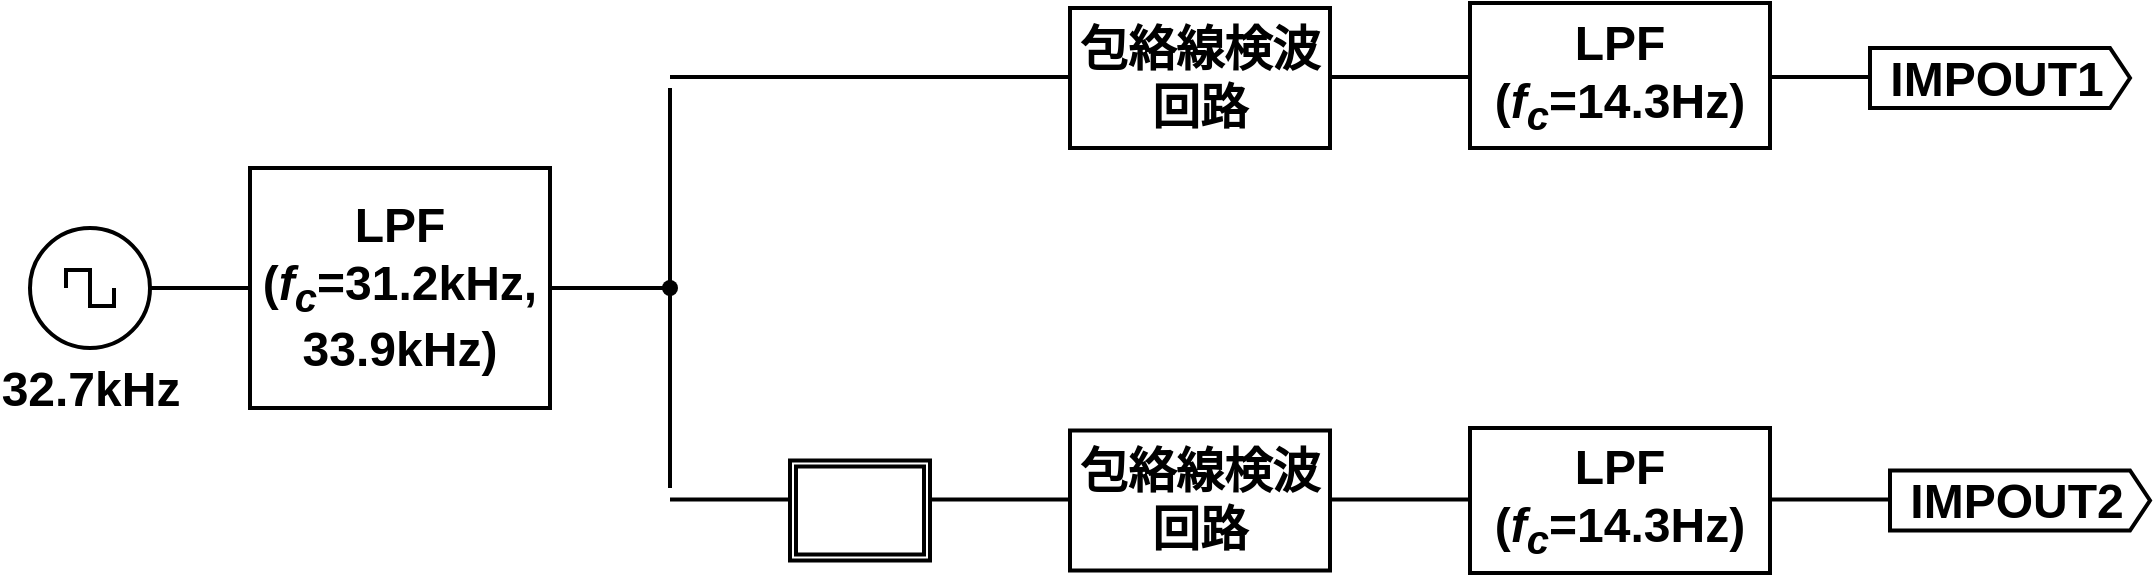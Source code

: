 <mxfile version="16.5.6" type="github">
  <diagram name="Page-1" id="7e0a89b8-554c-2b80-1dc8-d5c74ca68de4">
    <mxGraphModel dx="2062" dy="1150" grid="1" gridSize="10" guides="1" tooltips="1" connect="1" arrows="1" fold="1" page="1" pageScale="1" pageWidth="1100" pageHeight="850" background="none" math="0" shadow="0">
      <root>
        <mxCell id="0" />
        <mxCell id="1" parent="0" />
        <mxCell id="SErEzi4ScyLlZOu_YYUY-1" value="&lt;b&gt;&lt;font style=&quot;font-size: 24px&quot;&gt;32.7kHz&lt;/font&gt;&lt;/b&gt;" style="pointerEvents=1;verticalLabelPosition=bottom;shadow=0;dashed=0;align=center;html=1;verticalAlign=top;shape=mxgraph.electrical.signal_sources.source;aspect=fixed;points=[[0.5,0,0],[1,0.5,0],[0.5,1,0],[0,0.5,0]];elSignalType=square;strokeWidth=2;" vertex="1" parent="1">
          <mxGeometry x="30" y="280" width="60" height="60" as="geometry" />
        </mxCell>
        <mxCell id="SErEzi4ScyLlZOu_YYUY-2" value="&lt;div&gt;&lt;b&gt;LPF&lt;/b&gt;&lt;/div&gt;&lt;div&gt;&lt;b&gt;(&lt;i&gt;f&lt;sub&gt;c&lt;/sub&gt;&lt;/i&gt;=31.2kHz,&lt;/b&gt;&lt;/div&gt;&lt;div&gt;&lt;b&gt;33.9kHz)&lt;br&gt;&lt;/b&gt;&lt;/div&gt;" style="rounded=0;whiteSpace=wrap;html=1;fontSize=24;strokeWidth=2;" vertex="1" parent="1">
          <mxGeometry x="140" y="250" width="150" height="120" as="geometry" />
        </mxCell>
        <mxCell id="SErEzi4ScyLlZOu_YYUY-4" value="" style="endArrow=none;html=1;rounded=0;fontSize=24;strokeWidth=2;exitX=1;exitY=0.5;exitDx=0;exitDy=0;exitPerimeter=0;entryX=0;entryY=0.5;entryDx=0;entryDy=0;" edge="1" parent="1" source="SErEzi4ScyLlZOu_YYUY-1" target="SErEzi4ScyLlZOu_YYUY-2">
          <mxGeometry width="50" height="50" relative="1" as="geometry">
            <mxPoint x="90" y="450" as="sourcePoint" />
            <mxPoint x="140" y="400" as="targetPoint" />
          </mxGeometry>
        </mxCell>
        <mxCell id="SErEzi4ScyLlZOu_YYUY-6" value="" style="endArrow=none;html=1;rounded=0;fontSize=24;strokeWidth=2;entryX=1;entryY=0.5;entryDx=0;entryDy=0;" edge="1" parent="1" target="SErEzi4ScyLlZOu_YYUY-2">
          <mxGeometry width="50" height="50" relative="1" as="geometry">
            <mxPoint x="350" y="310" as="sourcePoint" />
            <mxPoint x="150" y="320" as="targetPoint" />
          </mxGeometry>
        </mxCell>
        <mxCell id="SErEzi4ScyLlZOu_YYUY-7" value="" style="endArrow=none;html=1;rounded=0;fontSize=24;strokeWidth=2;startArrow=none;" edge="1" parent="1" source="SErEzi4ScyLlZOu_YYUY-5">
          <mxGeometry width="50" height="50" relative="1" as="geometry">
            <mxPoint x="350" y="410" as="sourcePoint" />
            <mxPoint x="350" y="210" as="targetPoint" />
          </mxGeometry>
        </mxCell>
        <mxCell id="SErEzi4ScyLlZOu_YYUY-8" value="" style="endArrow=none;html=1;rounded=0;fontSize=24;strokeWidth=2;" edge="1" parent="1">
          <mxGeometry width="50" height="50" relative="1" as="geometry">
            <mxPoint x="960" y="415.75" as="sourcePoint" />
            <mxPoint x="350" y="415.75" as="targetPoint" />
          </mxGeometry>
        </mxCell>
        <mxCell id="SErEzi4ScyLlZOu_YYUY-9" value="" style="endArrow=none;html=1;rounded=0;fontSize=24;strokeWidth=2;entryX=1;entryY=0.5;entryDx=0;entryDy=0;" edge="1" parent="1">
          <mxGeometry width="50" height="50" relative="1" as="geometry">
            <mxPoint x="960" y="204.5" as="sourcePoint" />
            <mxPoint x="350" y="204.5" as="targetPoint" />
          </mxGeometry>
        </mxCell>
        <mxCell id="SErEzi4ScyLlZOu_YYUY-10" value="" style="shape=ext;double=1;rounded=0;whiteSpace=wrap;html=1;fontSize=24;strokeWidth=2;" vertex="1" parent="1">
          <mxGeometry x="410" y="396.25" width="70" height="50" as="geometry" />
        </mxCell>
        <mxCell id="SErEzi4ScyLlZOu_YYUY-11" value="&lt;b&gt;包絡線検波回路&lt;br&gt;&lt;/b&gt;" style="rounded=0;whiteSpace=wrap;html=1;fontSize=24;strokeWidth=2;" vertex="1" parent="1">
          <mxGeometry x="550" y="381.25" width="130" height="70" as="geometry" />
        </mxCell>
        <mxCell id="SErEzi4ScyLlZOu_YYUY-13" value="&lt;b&gt;包絡線検波回路&lt;br&gt;&lt;/b&gt;" style="rounded=0;whiteSpace=wrap;html=1;fontSize=24;strokeWidth=2;" vertex="1" parent="1">
          <mxGeometry x="550" y="170" width="130" height="70" as="geometry" />
        </mxCell>
        <mxCell id="SErEzi4ScyLlZOu_YYUY-5" value="" style="shape=waypoint;sketch=0;fillStyle=solid;size=6;pointerEvents=1;points=[];fillColor=none;resizable=0;rotatable=0;perimeter=centerPerimeter;snapToPoint=1;fontSize=24;strokeWidth=2;" vertex="1" parent="1">
          <mxGeometry x="330" y="290" width="40" height="40" as="geometry" />
        </mxCell>
        <mxCell id="SErEzi4ScyLlZOu_YYUY-14" value="" style="endArrow=none;html=1;rounded=0;fontSize=24;strokeWidth=2;" edge="1" parent="1" target="SErEzi4ScyLlZOu_YYUY-5">
          <mxGeometry width="50" height="50" relative="1" as="geometry">
            <mxPoint x="350" y="410" as="sourcePoint" />
            <mxPoint x="350" y="210" as="targetPoint" />
          </mxGeometry>
        </mxCell>
        <mxCell id="SErEzi4ScyLlZOu_YYUY-15" value="&lt;div&gt;&lt;b&gt;LPF&lt;/b&gt;&lt;/div&gt;&lt;div&gt;&lt;b&gt;(&lt;i&gt;f&lt;sub&gt;c&lt;/sub&gt;&lt;/i&gt;=14.3Hz)&lt;br&gt;&lt;/b&gt;&lt;/div&gt;" style="rounded=0;whiteSpace=wrap;html=1;fontSize=24;strokeWidth=2;" vertex="1" parent="1">
          <mxGeometry x="750" y="167.5" width="150" height="72.5" as="geometry" />
        </mxCell>
        <mxCell id="SErEzi4ScyLlZOu_YYUY-16" value="&lt;div&gt;&lt;b&gt;LPF&lt;/b&gt;&lt;/div&gt;&lt;div&gt;&lt;b&gt;(&lt;i&gt;f&lt;sub&gt;c&lt;/sub&gt;&lt;/i&gt;=14.3Hz)&lt;br&gt;&lt;/b&gt;&lt;/div&gt;" style="rounded=0;whiteSpace=wrap;html=1;fontSize=24;strokeWidth=2;" vertex="1" parent="1">
          <mxGeometry x="750" y="380" width="150" height="72.5" as="geometry" />
        </mxCell>
        <mxCell id="SErEzi4ScyLlZOu_YYUY-17" value="&lt;b&gt;IMPOUT1&lt;/b&gt;" style="shape=mxgraph.arrows2.arrow;verticalLabelPosition=bottom;shadow=0;dashed=0;align=center;html=1;verticalAlign=top;strokeWidth=2;dy=0;dx=10;notch=0;fontSize=24;spacingLeft=-5;spacing=2;spacingTop=-35;" vertex="1" parent="1">
          <mxGeometry x="950" y="190" width="130" height="30" as="geometry" />
        </mxCell>
        <mxCell id="SErEzi4ScyLlZOu_YYUY-19" value="&lt;b&gt;IMPOUT2&lt;/b&gt;" style="shape=mxgraph.arrows2.arrow;verticalLabelPosition=bottom;shadow=0;dashed=0;align=center;html=1;verticalAlign=top;strokeWidth=2;dy=0;dx=10;notch=0;fontSize=24;spacingLeft=-5;spacing=2;spacingTop=-35;" vertex="1" parent="1">
          <mxGeometry x="960" y="401.25" width="130" height="30" as="geometry" />
        </mxCell>
      </root>
    </mxGraphModel>
  </diagram>
</mxfile>

